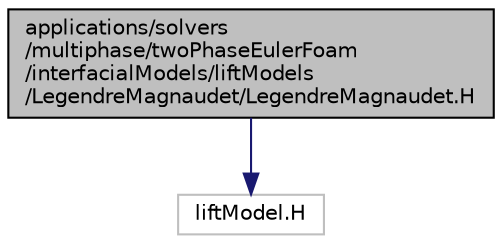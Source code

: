 digraph "applications/solvers/multiphase/twoPhaseEulerFoam/interfacialModels/liftModels/LegendreMagnaudet/LegendreMagnaudet.H"
{
  bgcolor="transparent";
  edge [fontname="Helvetica",fontsize="10",labelfontname="Helvetica",labelfontsize="10"];
  node [fontname="Helvetica",fontsize="10",shape=record];
  Node1 [label="applications/solvers\l/multiphase/twoPhaseEulerFoam\l/interfacialModels/liftModels\l/LegendreMagnaudet/LegendreMagnaudet.H",height=0.2,width=0.4,color="black", fillcolor="grey75", style="filled", fontcolor="black"];
  Node1 -> Node2 [color="midnightblue",fontsize="10",style="solid",fontname="Helvetica"];
  Node2 [label="liftModel.H",height=0.2,width=0.4,color="grey75"];
}
